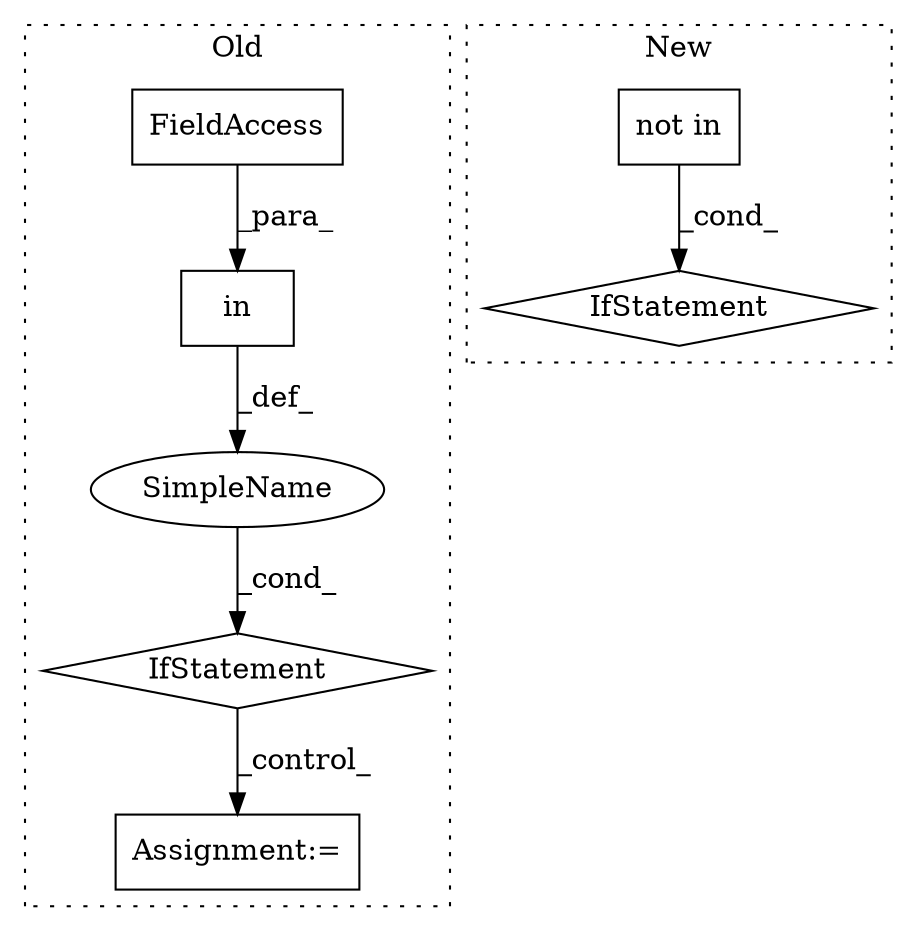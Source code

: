 digraph G {
subgraph cluster0 {
1 [label="in" a="105" s="23382" l="46" shape="box"];
4 [label="IfStatement" a="25" s="23374,23428" l="8,2" shape="diamond"];
5 [label="Assignment:=" a="7" s="23517,23667" l="79,2" shape="box"];
6 [label="SimpleName" a="42" s="" l="" shape="ellipse"];
7 [label="FieldAccess" a="22" s="23382" l="13" shape="box"];
label = "Old";
style="dotted";
}
subgraph cluster1 {
2 [label="not in" a="108" s="23450" l="34" shape="box"];
3 [label="IfStatement" a="25" s="23440,23484" l="10,2" shape="diamond"];
label = "New";
style="dotted";
}
1 -> 6 [label="_def_"];
2 -> 3 [label="_cond_"];
4 -> 5 [label="_control_"];
6 -> 4 [label="_cond_"];
7 -> 1 [label="_para_"];
}